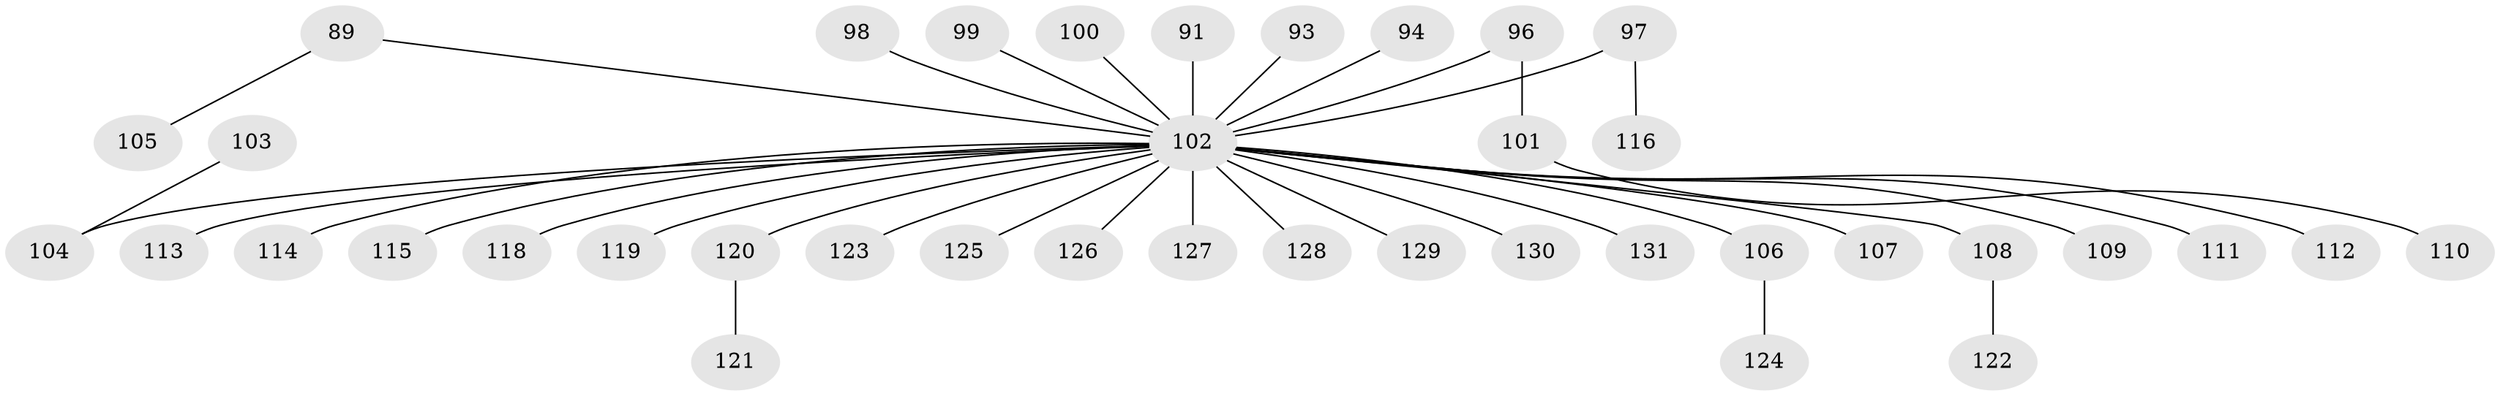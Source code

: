 // original degree distribution, {4: 0.061068702290076333, 6: 0.022900763358778626, 3: 0.1297709923664122, 2: 0.3053435114503817, 5: 0.030534351145038167, 1: 0.45038167938931295}
// Generated by graph-tools (version 1.1) at 2025/56/03/04/25 21:56:48]
// undirected, 39 vertices, 38 edges
graph export_dot {
graph [start="1"]
  node [color=gray90,style=filled];
  89;
  91;
  93;
  94;
  96;
  97;
  98;
  99;
  100;
  101;
  102 [super="+67+16+25+37+42+59+48+87+50+54+69+58+68+72+77+85+76+95+84+80+92+81+83+86+88+90"];
  103;
  104 [super="+53+71"];
  105;
  106;
  107;
  108 [super="+26"];
  109;
  110;
  111;
  112;
  113 [super="+79"];
  114;
  115;
  116;
  118;
  119;
  120 [super="+117"];
  121;
  122 [super="+57"];
  123;
  124;
  125;
  126;
  127;
  128;
  129;
  130;
  131;
  89 -- 105;
  89 -- 102;
  91 -- 102;
  93 -- 102;
  94 -- 102;
  96 -- 101;
  96 -- 102;
  97 -- 116;
  97 -- 102;
  98 -- 102;
  99 -- 102;
  100 -- 102;
  101 -- 110;
  102 -- 109;
  102 -- 127;
  102 -- 104;
  102 -- 126;
  102 -- 112;
  102 -- 119;
  102 -- 114;
  102 -- 128;
  102 -- 118;
  102 -- 129;
  102 -- 130;
  102 -- 131;
  102 -- 107;
  102 -- 108;
  102 -- 113;
  102 -- 115;
  102 -- 120;
  102 -- 123;
  102 -- 125;
  102 -- 106;
  102 -- 111;
  103 -- 104;
  106 -- 124;
  108 -- 122;
  120 -- 121;
}
